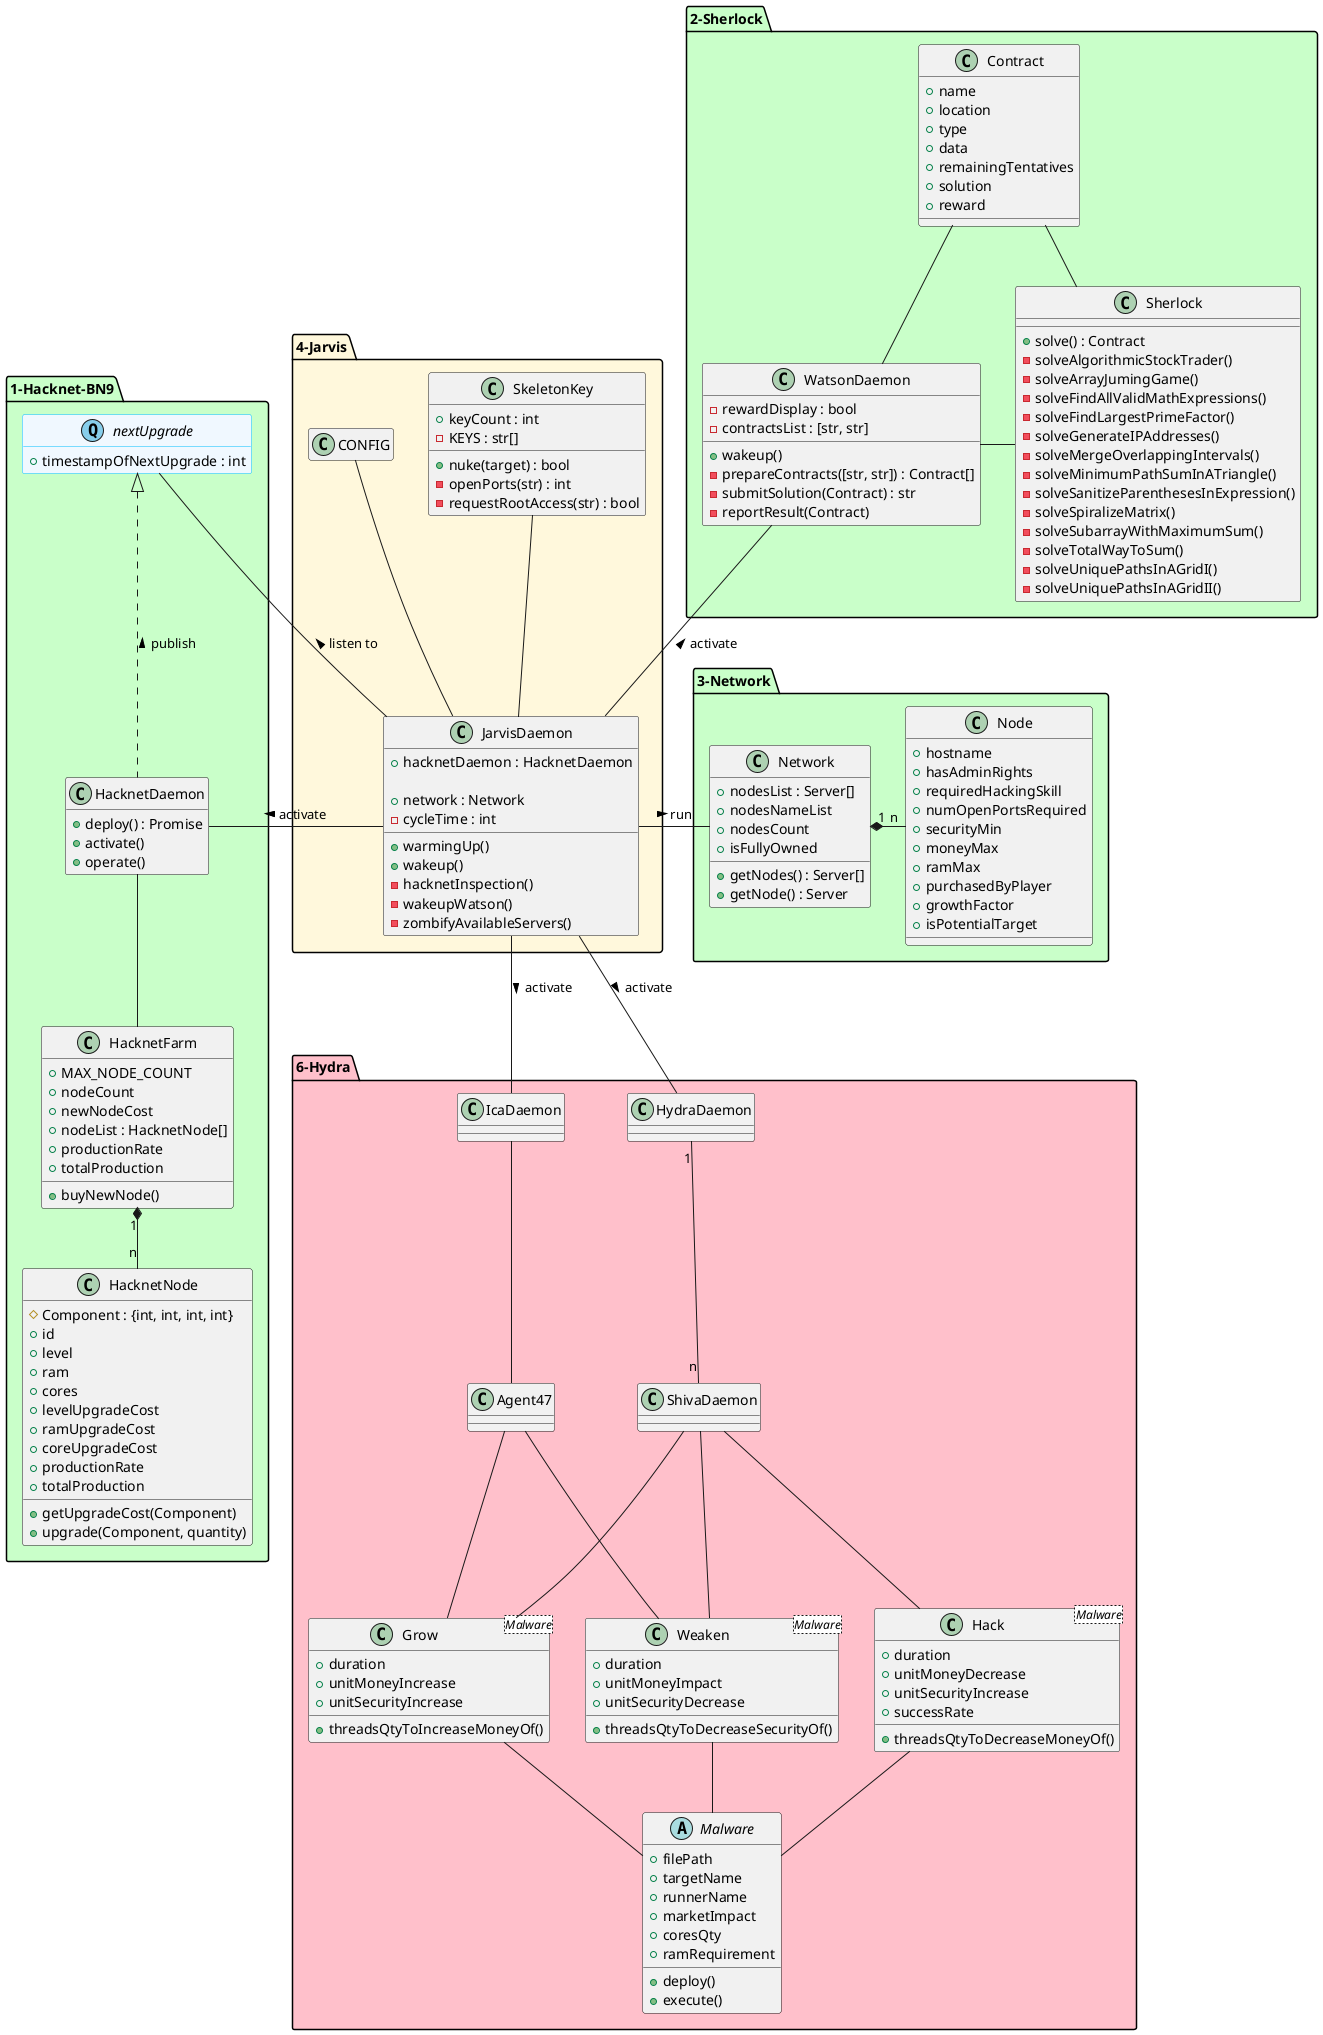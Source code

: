 @startuml
'https://plantuml-editor.kkeisuke.dev/

'interface NetworkLastUpdate <<Q, skyblue>> #aliceblue;line:deepskyblue {}

package 1-Hacknet-BN9 #technology{
  hide empty member

  interface nextUpgrade <<Q, skyblue>> #aliceblue;line:deepskyblue {
    +timestampOfNextUpgrade : int
  }
  'entity hacknet <<F, lawngreen>> #technology;line:green {}

  class HacknetDaemon {
    +deploy() : Promise
    +activate()
    +operate()
  }

  class HacknetFarm {
    +MAX_NODE_COUNT
    +nodeCount
    +newNodeCost
    +nodeList : HacknetNode[]
    +productionRate
    +totalProduction

    +buyNewNode()
  }

  class HacknetNode {
    #Component : {int, int, int, int}
    +id
    +level
    +ram
    +cores
    +levelUpgradeCost
    +ramUpgradeCost
    +coreUpgradeCost
    +productionRate
    +totalProduction

    +getUpgradeCost(Component)
    +upgrade(Component, quantity)
  }
}

package 2-Sherlock #technology{

  class WatsonDaemon {
    -rewardDisplay : bool
    -contractsList : [str, str]

    +wakeup()
    -prepareContracts([str, str]) : Contract[]
    -submitSolution(Contract) : str
    -reportResult(Contract)
  }

  class Contract {
    +name
    +location
    +type
    +data
    +remainingTentatives
    +solution
    +reward
  }

  class Sherlock {

    +solve() : Contract
    -solveAlgorithmicStockTrader()
    -solveArrayJumingGame()
    -solveFindAllValidMathExpressions()
    -solveFindLargestPrimeFactor()
    -solveGenerateIPAddresses()
    -solveMergeOverlappingIntervals()
    -solveMinimumPathSumInATriangle()
    -solveSanitizeParenthesesInExpression()
    -solveSpiralizeMatrix()
    -solveSubarrayWithMaximumSum()
    -solveTotalWayToSum()
    -solveUniquePathsInAGridI()
    -solveUniquePathsInAGridII()
  }
}

package 3-Network #technology{

  class Network {
    +nodesList : Server[]
    +nodesNameList
    +nodesCount
    +isFullyOwned

    +getNodes() : Server[]
    +getNode() : Server
  }

  class Node {
    +hostname
    +hasAdminRights
    +requiredHackingSkill
    +numOpenPortsRequired
    +securityMin
    +moneyMax
    +ramMax
    +purchasedByPlayer
    +growthFactor
    +isPotentialTarget
  }
}

package 4-Jarvis #cornsilk{
  hide empty member
  'entity jarvisKibana <<F, lawngreen>> #technology;line:green{}

  class JarvisDaemon {
    +hacknetDaemon : HacknetDaemon

    +network : Network
    -cycleTime : int
    
    +warmingUp()
    +wakeup()
    -hacknetInspection()
    -wakeupWatson()
    -zombifyAvailableServers()
  }

  class SkeletonKey {
    +keyCount : int
    -KEYS : str[]

    +nuke(target) : bool
    -openPorts(str) : int
    -requestRootAccess(str) : bool
  }

  class CONFIG{}
}

package 6-Hydra #pink{

  class IcaDaemon {}

  class Agent47 {}

  class HydraDaemon {}

  class ShivaDaemon {}

  class Hack <Malware> {
    +duration
    +unitMoneyDecrease
    +unitSecurityIncrease
    +successRate

    +threadsQtyToDecreaseMoneyOf()
  }

  class Weaken <Malware> {
    +duration
    +unitMoneyImpact
    +unitSecurityDecrease

    +threadsQtyToDecreaseSecurityOf()
  }

  class Grow <Malware> {
    +duration
    +unitMoneyIncrease
    +unitSecurityIncrease

    +threadsQtyToIncreaseMoneyOf()
  }

  abstract Malware {
    +filePath
    +targetName
    +runnerName
    +marketImpact
    +coresQty
    +ramRequirement

    +deploy()
    +execute()
  }

}

'package 7-WolfStreet-BN8 #pink{
  
  'entity wolfStreetKibana  <<F, lawngreen>> #technology;line:green {}
 ' entity businessRelationship <<F, lawngreen>> #technology;line:green {}
  
  'class TradingFloor {}
  'class Trader {}
  'class Market {}
  'class Stock {}
'}

'package Underworld-BN2 {}
'package Corporatocracy-BN3 {}

'package Singularity-BN4 #pink{
  '=> singularity functions
  'class CareerCoach {}
  'class Job {}
'}

'package AI-BN5 {} => getBitNodeMultipliers() + formulas
'package Bladeburners-BN6/7 {}
'Package HacknetServers-BM9 {}
'Package Sleeves-BN10{}


'JARVIS'
JarvisDaemon -u- CONFIG
JarvisDaemon -u- SkeletonKey

JarvisDaemon      -l-     HacknetDaemon : > activate
nextUpgrade       -      JarvisDaemon   : < listen to
JarvisDaemon      -r-    Network         : > run
JarvisDaemon      -u-    WatsonDaemon   : > activate
JarvisDaemon      --     HydraDaemon    : > activate
JarvisDaemon      --     IcaDaemon    : > activate
'JarvisDaemon      -u--   TradingFloor
'JarvisDaemon      -u--   CareerCoach

'HACKNET'
HacknetDaemon     -- HacknetFarm
HacknetDaemon     .u.|> nextUpgrade : > publish
HacknetFarm   "1" *-d- "n" HacknetNode

'CONTRACTS'
WatsonDaemon -u- Contract
WatsonDaemon -r- Sherlock
Sherlock -l- Contract

'NETWORK'
Network "1" *-r- "n" Node

'HYDRA'
IcaDaemon -- Agent47
HydraDaemon "1" -- "n" ShivaDaemon
ShivaDaemon -d- Hack
ShivaDaemon -d- Grow
ShivaDaemon -d- Weaken
Agent47 -d- Grow
Agent47 -d- Weaken
Hack -d- Malware
Grow -d- Malware
Weaken -d- Malware

'TRADING'
'TradingFloor .l|> businessRelationship
'Trader       .d.|> businessRelationship

'TradingFloor -u- Trader
'TradingFloor -u- Market

'Trader -r- Stock
'Market -l- Stock

'JOB'
'CareerCoach -u- Job

@enduml
